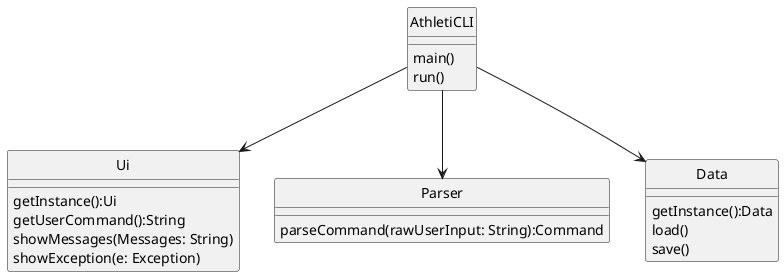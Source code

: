@startuml
'https://plantuml.com/class-diagram
hide circle

class AthletiCLI{
    main()
    run()

}
class Ui{
    getInstance():Ui
    getUserCommand():String
    showMessages(Messages: String)
    showException(e: Exception)

}
class Parser{
     parseCommand(rawUserInput: String):Command
}
class Data{
    getInstance():Data
    load()
    save()
}



AthletiCLI --> Ui
AthletiCLI --> Parser
AthletiCLI --> Data
@enduml